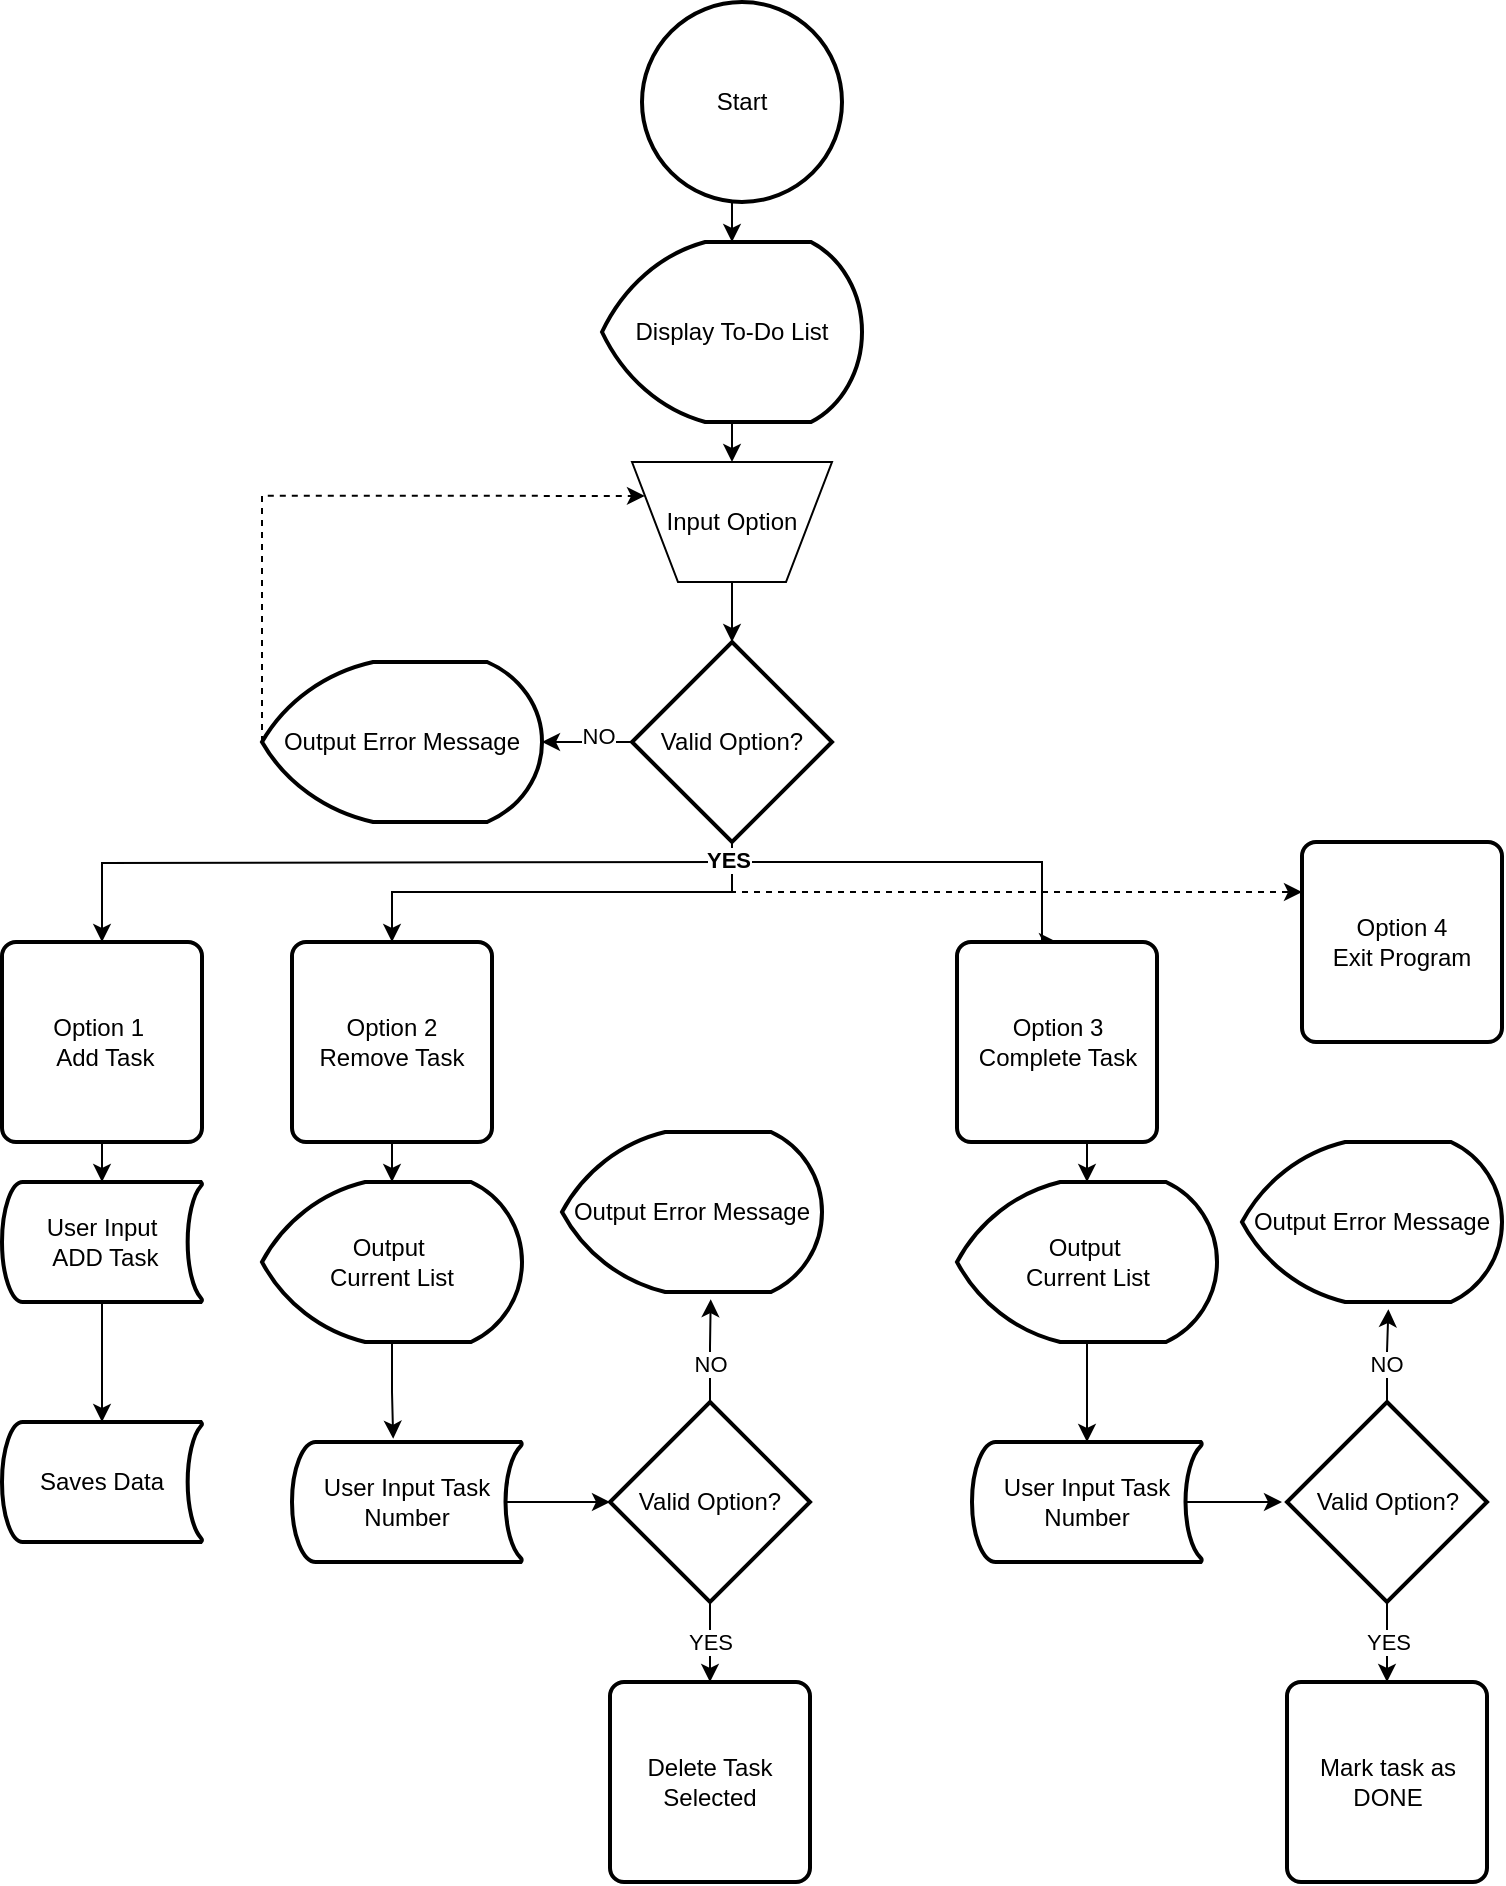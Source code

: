 <mxfile version="26.1.3">
  <diagram id="C5RBs43oDa-KdzZeNtuy" name="Page-1">
    <mxGraphModel dx="1042" dy="565" grid="1" gridSize="10" guides="1" tooltips="1" connect="1" arrows="1" fold="1" page="1" pageScale="1" pageWidth="827" pageHeight="1169" math="0" shadow="0">
      <root>
        <mxCell id="WIyWlLk6GJQsqaUBKTNV-0" />
        <mxCell id="WIyWlLk6GJQsqaUBKTNV-1" parent="WIyWlLk6GJQsqaUBKTNV-0" />
        <mxCell id="aC3GCBYfyP3_hQfrpUoj-1" value="Start" style="strokeWidth=2;html=1;shape=mxgraph.flowchart.start_2;whiteSpace=wrap;" vertex="1" parent="WIyWlLk6GJQsqaUBKTNV-1">
          <mxGeometry x="380" y="20" width="100" height="100" as="geometry" />
        </mxCell>
        <mxCell id="aC3GCBYfyP3_hQfrpUoj-23" style="edgeStyle=orthogonalEdgeStyle;rounded=0;orthogonalLoop=1;jettySize=auto;html=1;exitX=0.5;exitY=1;exitDx=0;exitDy=0;exitPerimeter=0;entryX=0.5;entryY=0;entryDx=0;entryDy=0;" edge="1" parent="WIyWlLk6GJQsqaUBKTNV-1" source="aC3GCBYfyP3_hQfrpUoj-2" target="aC3GCBYfyP3_hQfrpUoj-5">
          <mxGeometry relative="1" as="geometry" />
        </mxCell>
        <mxCell id="aC3GCBYfyP3_hQfrpUoj-2" value="Display To-Do List" style="strokeWidth=2;html=1;shape=mxgraph.flowchart.display;whiteSpace=wrap;" vertex="1" parent="WIyWlLk6GJQsqaUBKTNV-1">
          <mxGeometry x="360" y="140" width="130" height="90" as="geometry" />
        </mxCell>
        <mxCell id="aC3GCBYfyP3_hQfrpUoj-9" style="edgeStyle=orthogonalEdgeStyle;rounded=0;orthogonalLoop=1;jettySize=auto;html=1;exitX=0.5;exitY=1;exitDx=0;exitDy=0;exitPerimeter=0;entryX=0.5;entryY=0;entryDx=0;entryDy=0;" edge="1" parent="WIyWlLk6GJQsqaUBKTNV-1" source="aC3GCBYfyP3_hQfrpUoj-4" target="aC3GCBYfyP3_hQfrpUoj-7">
          <mxGeometry relative="1" as="geometry" />
        </mxCell>
        <mxCell id="aC3GCBYfyP3_hQfrpUoj-21" style="edgeStyle=orthogonalEdgeStyle;rounded=0;orthogonalLoop=1;jettySize=auto;html=1;exitX=0.5;exitY=1;exitDx=0;exitDy=0;exitPerimeter=0;entryX=0.5;entryY=0;entryDx=0;entryDy=0;" edge="1" parent="WIyWlLk6GJQsqaUBKTNV-1" source="aC3GCBYfyP3_hQfrpUoj-4" target="aC3GCBYfyP3_hQfrpUoj-8">
          <mxGeometry relative="1" as="geometry">
            <Array as="points">
              <mxPoint x="425" y="450" />
              <mxPoint x="580" y="450" />
            </Array>
          </mxGeometry>
        </mxCell>
        <mxCell id="aC3GCBYfyP3_hQfrpUoj-85" style="edgeStyle=orthogonalEdgeStyle;rounded=0;orthogonalLoop=1;jettySize=auto;html=1;exitX=0.5;exitY=1;exitDx=0;exitDy=0;exitPerimeter=0;entryX=0;entryY=0.25;entryDx=0;entryDy=0;dashed=1;" edge="1" parent="WIyWlLk6GJQsqaUBKTNV-1" source="aC3GCBYfyP3_hQfrpUoj-4" target="aC3GCBYfyP3_hQfrpUoj-84">
          <mxGeometry relative="1" as="geometry" />
        </mxCell>
        <mxCell id="aC3GCBYfyP3_hQfrpUoj-4" value="Valid Option?" style="strokeWidth=2;html=1;shape=mxgraph.flowchart.decision;whiteSpace=wrap;" vertex="1" parent="WIyWlLk6GJQsqaUBKTNV-1">
          <mxGeometry x="375" y="340" width="100" height="100" as="geometry" />
        </mxCell>
        <mxCell id="aC3GCBYfyP3_hQfrpUoj-5" value="Input Option" style="verticalLabelPosition=middle;verticalAlign=middle;html=1;shape=trapezoid;perimeter=trapezoidPerimeter;whiteSpace=wrap;size=0.23;arcSize=10;flipV=1;labelPosition=center;align=center;" vertex="1" parent="WIyWlLk6GJQsqaUBKTNV-1">
          <mxGeometry x="375" y="250" width="100" height="60" as="geometry" />
        </mxCell>
        <mxCell id="aC3GCBYfyP3_hQfrpUoj-7" value="&lt;div&gt;Option 2&lt;/div&gt;Remove Task" style="rounded=1;whiteSpace=wrap;html=1;absoluteArcSize=1;arcSize=14;strokeWidth=2;" vertex="1" parent="WIyWlLk6GJQsqaUBKTNV-1">
          <mxGeometry x="205" y="490" width="100" height="100" as="geometry" />
        </mxCell>
        <mxCell id="aC3GCBYfyP3_hQfrpUoj-8" value="&lt;div&gt;Option 3&lt;/div&gt;Complete Task" style="rounded=1;whiteSpace=wrap;html=1;absoluteArcSize=1;arcSize=14;strokeWidth=2;" vertex="1" parent="WIyWlLk6GJQsqaUBKTNV-1">
          <mxGeometry x="537.5" y="490" width="100" height="100" as="geometry" />
        </mxCell>
        <mxCell id="aC3GCBYfyP3_hQfrpUoj-13" style="edgeStyle=orthogonalEdgeStyle;rounded=0;orthogonalLoop=1;jettySize=auto;html=1;exitX=0.5;exitY=1;exitDx=0;exitDy=0;entryX=0.5;entryY=0;entryDx=0;entryDy=0;entryPerimeter=0;" edge="1" parent="WIyWlLk6GJQsqaUBKTNV-1" source="aC3GCBYfyP3_hQfrpUoj-5" target="aC3GCBYfyP3_hQfrpUoj-4">
          <mxGeometry relative="1" as="geometry" />
        </mxCell>
        <mxCell id="aC3GCBYfyP3_hQfrpUoj-17" style="edgeStyle=orthogonalEdgeStyle;rounded=0;orthogonalLoop=1;jettySize=auto;html=1;exitX=0;exitY=0.5;exitDx=0;exitDy=0;exitPerimeter=0;entryX=0;entryY=0.25;entryDx=0;entryDy=0;dashed=1;" edge="1" parent="WIyWlLk6GJQsqaUBKTNV-1" source="aC3GCBYfyP3_hQfrpUoj-14" target="aC3GCBYfyP3_hQfrpUoj-5">
          <mxGeometry relative="1" as="geometry">
            <mxPoint x="260" y="210" as="targetPoint" />
            <Array as="points">
              <mxPoint x="190" y="390" />
              <mxPoint x="190" y="277" />
            </Array>
          </mxGeometry>
        </mxCell>
        <mxCell id="aC3GCBYfyP3_hQfrpUoj-14" value="Output Error Message" style="strokeWidth=2;html=1;shape=mxgraph.flowchart.display;whiteSpace=wrap;" vertex="1" parent="WIyWlLk6GJQsqaUBKTNV-1">
          <mxGeometry x="190" y="350" width="140" height="80" as="geometry" />
        </mxCell>
        <mxCell id="aC3GCBYfyP3_hQfrpUoj-15" style="edgeStyle=orthogonalEdgeStyle;rounded=0;orthogonalLoop=1;jettySize=auto;html=1;exitX=0;exitY=0.5;exitDx=0;exitDy=0;exitPerimeter=0;entryX=1;entryY=0.5;entryDx=0;entryDy=0;entryPerimeter=0;" edge="1" parent="WIyWlLk6GJQsqaUBKTNV-1" source="aC3GCBYfyP3_hQfrpUoj-4" target="aC3GCBYfyP3_hQfrpUoj-14">
          <mxGeometry relative="1" as="geometry" />
        </mxCell>
        <mxCell id="aC3GCBYfyP3_hQfrpUoj-18" value="NO" style="edgeLabel;html=1;align=center;verticalAlign=middle;resizable=0;points=[];" vertex="1" connectable="0" parent="aC3GCBYfyP3_hQfrpUoj-15">
          <mxGeometry x="-0.236" y="-3" relative="1" as="geometry">
            <mxPoint as="offset" />
          </mxGeometry>
        </mxCell>
        <mxCell id="aC3GCBYfyP3_hQfrpUoj-19" value="Option 1&amp;nbsp;&lt;div&gt;&amp;nbsp;Add Task&lt;/div&gt;" style="rounded=1;whiteSpace=wrap;html=1;absoluteArcSize=1;arcSize=14;strokeWidth=2;" vertex="1" parent="WIyWlLk6GJQsqaUBKTNV-1">
          <mxGeometry x="60" y="490" width="100" height="100" as="geometry" />
        </mxCell>
        <mxCell id="aC3GCBYfyP3_hQfrpUoj-20" style="edgeStyle=orthogonalEdgeStyle;rounded=0;orthogonalLoop=1;jettySize=auto;html=1;exitX=0.5;exitY=1;exitDx=0;exitDy=0;exitPerimeter=0;entryX=0.5;entryY=0;entryDx=0;entryDy=0;" edge="1" parent="WIyWlLk6GJQsqaUBKTNV-1" target="aC3GCBYfyP3_hQfrpUoj-19">
          <mxGeometry relative="1" as="geometry">
            <mxPoint x="425" y="450" as="sourcePoint" />
            <mxPoint x="286.8" y="495.2" as="targetPoint" />
          </mxGeometry>
        </mxCell>
        <mxCell id="aC3GCBYfyP3_hQfrpUoj-28" value="YES" style="edgeLabel;html=1;align=center;verticalAlign=middle;resizable=0;points=[];fontStyle=1" vertex="1" connectable="0" parent="aC3GCBYfyP3_hQfrpUoj-20">
          <mxGeometry x="-0.987" y="-1" relative="1" as="geometry">
            <mxPoint as="offset" />
          </mxGeometry>
        </mxCell>
        <mxCell id="aC3GCBYfyP3_hQfrpUoj-22" style="edgeStyle=orthogonalEdgeStyle;rounded=0;orthogonalLoop=1;jettySize=auto;html=1;exitX=0.5;exitY=1;exitDx=0;exitDy=0;exitPerimeter=0;entryX=0.5;entryY=0;entryDx=0;entryDy=0;entryPerimeter=0;" edge="1" parent="WIyWlLk6GJQsqaUBKTNV-1" source="aC3GCBYfyP3_hQfrpUoj-1" target="aC3GCBYfyP3_hQfrpUoj-2">
          <mxGeometry relative="1" as="geometry" />
        </mxCell>
        <mxCell id="aC3GCBYfyP3_hQfrpUoj-55" value="" style="edgeStyle=orthogonalEdgeStyle;rounded=0;orthogonalLoop=1;jettySize=auto;html=1;" edge="1" parent="WIyWlLk6GJQsqaUBKTNV-1" source="aC3GCBYfyP3_hQfrpUoj-24" target="aC3GCBYfyP3_hQfrpUoj-30">
          <mxGeometry relative="1" as="geometry" />
        </mxCell>
        <mxCell id="aC3GCBYfyP3_hQfrpUoj-24" value="User Input&lt;div&gt;&amp;nbsp;ADD Task&lt;/div&gt;" style="strokeWidth=2;html=1;shape=mxgraph.flowchart.stored_data;whiteSpace=wrap;" vertex="1" parent="WIyWlLk6GJQsqaUBKTNV-1">
          <mxGeometry x="60" y="610" width="100" height="60" as="geometry" />
        </mxCell>
        <mxCell id="aC3GCBYfyP3_hQfrpUoj-27" value="Output&amp;nbsp;&lt;div&gt;Current&lt;span style=&quot;background-color: transparent; color: light-dark(rgb(0, 0, 0), rgb(255, 255, 255));&quot;&gt;&amp;nbsp;List&lt;/span&gt;&lt;/div&gt;" style="strokeWidth=2;html=1;shape=mxgraph.flowchart.display;whiteSpace=wrap;" vertex="1" parent="WIyWlLk6GJQsqaUBKTNV-1">
          <mxGeometry x="190" y="610" width="130" height="80" as="geometry" />
        </mxCell>
        <mxCell id="aC3GCBYfyP3_hQfrpUoj-30" value="Saves Data" style="strokeWidth=2;html=1;shape=mxgraph.flowchart.stored_data;whiteSpace=wrap;" vertex="1" parent="WIyWlLk6GJQsqaUBKTNV-1">
          <mxGeometry x="60" y="730" width="100" height="60" as="geometry" />
        </mxCell>
        <mxCell id="aC3GCBYfyP3_hQfrpUoj-33" value="Delete Task Selected" style="rounded=1;whiteSpace=wrap;html=1;absoluteArcSize=1;arcSize=14;strokeWidth=2;" vertex="1" parent="WIyWlLk6GJQsqaUBKTNV-1">
          <mxGeometry x="364" y="860" width="100" height="100" as="geometry" />
        </mxCell>
        <mxCell id="aC3GCBYfyP3_hQfrpUoj-34" value="Mark task as DONE" style="rounded=1;whiteSpace=wrap;html=1;absoluteArcSize=1;arcSize=14;strokeWidth=2;" vertex="1" parent="WIyWlLk6GJQsqaUBKTNV-1">
          <mxGeometry x="702.5" y="860" width="100" height="100" as="geometry" />
        </mxCell>
        <mxCell id="aC3GCBYfyP3_hQfrpUoj-50" value="Output&amp;nbsp;&lt;div&gt;Current&lt;span style=&quot;background-color: transparent; color: light-dark(rgb(0, 0, 0), rgb(255, 255, 255));&quot;&gt;&amp;nbsp;List&lt;/span&gt;&lt;/div&gt;" style="strokeWidth=2;html=1;shape=mxgraph.flowchart.display;whiteSpace=wrap;" vertex="1" parent="WIyWlLk6GJQsqaUBKTNV-1">
          <mxGeometry x="537.5" y="610" width="130" height="80" as="geometry" />
        </mxCell>
        <mxCell id="aC3GCBYfyP3_hQfrpUoj-52" style="edgeStyle=orthogonalEdgeStyle;rounded=0;orthogonalLoop=1;jettySize=auto;html=1;exitX=0.5;exitY=1;exitDx=0;exitDy=0;entryX=0.5;entryY=0;entryDx=0;entryDy=0;entryPerimeter=0;" edge="1" parent="WIyWlLk6GJQsqaUBKTNV-1" source="aC3GCBYfyP3_hQfrpUoj-7" target="aC3GCBYfyP3_hQfrpUoj-27">
          <mxGeometry relative="1" as="geometry" />
        </mxCell>
        <mxCell id="aC3GCBYfyP3_hQfrpUoj-53" style="edgeStyle=orthogonalEdgeStyle;rounded=0;orthogonalLoop=1;jettySize=auto;html=1;exitX=0.5;exitY=1;exitDx=0;exitDy=0;entryX=0.5;entryY=0;entryDx=0;entryDy=0;entryPerimeter=0;" edge="1" parent="WIyWlLk6GJQsqaUBKTNV-1" source="aC3GCBYfyP3_hQfrpUoj-8" target="aC3GCBYfyP3_hQfrpUoj-50">
          <mxGeometry relative="1" as="geometry" />
        </mxCell>
        <mxCell id="aC3GCBYfyP3_hQfrpUoj-54" style="edgeStyle=orthogonalEdgeStyle;rounded=0;orthogonalLoop=1;jettySize=auto;html=1;exitX=0.5;exitY=1;exitDx=0;exitDy=0;entryX=0.5;entryY=0;entryDx=0;entryDy=0;entryPerimeter=0;" edge="1" parent="WIyWlLk6GJQsqaUBKTNV-1" source="aC3GCBYfyP3_hQfrpUoj-19" target="aC3GCBYfyP3_hQfrpUoj-24">
          <mxGeometry relative="1" as="geometry" />
        </mxCell>
        <mxCell id="aC3GCBYfyP3_hQfrpUoj-64" value="User Input Task Number" style="strokeWidth=2;html=1;shape=mxgraph.flowchart.stored_data;whiteSpace=wrap;" vertex="1" parent="WIyWlLk6GJQsqaUBKTNV-1">
          <mxGeometry x="205" y="740" width="115" height="60" as="geometry" />
        </mxCell>
        <mxCell id="aC3GCBYfyP3_hQfrpUoj-83" style="edgeStyle=orthogonalEdgeStyle;rounded=0;orthogonalLoop=1;jettySize=auto;html=1;exitX=0.93;exitY=0.5;exitDx=0;exitDy=0;exitPerimeter=0;" edge="1" parent="WIyWlLk6GJQsqaUBKTNV-1" source="aC3GCBYfyP3_hQfrpUoj-65">
          <mxGeometry relative="1" as="geometry">
            <mxPoint x="700" y="770" as="targetPoint" />
          </mxGeometry>
        </mxCell>
        <mxCell id="aC3GCBYfyP3_hQfrpUoj-65" value="User Input Task Number" style="strokeWidth=2;html=1;shape=mxgraph.flowchart.stored_data;whiteSpace=wrap;" vertex="1" parent="WIyWlLk6GJQsqaUBKTNV-1">
          <mxGeometry x="545" y="740" width="115" height="60" as="geometry" />
        </mxCell>
        <mxCell id="aC3GCBYfyP3_hQfrpUoj-66" style="edgeStyle=orthogonalEdgeStyle;rounded=0;orthogonalLoop=1;jettySize=auto;html=1;exitX=0.5;exitY=1;exitDx=0;exitDy=0;exitPerimeter=0;entryX=0.5;entryY=0;entryDx=0;entryDy=0;entryPerimeter=0;" edge="1" parent="WIyWlLk6GJQsqaUBKTNV-1" source="aC3GCBYfyP3_hQfrpUoj-50" target="aC3GCBYfyP3_hQfrpUoj-65">
          <mxGeometry relative="1" as="geometry" />
        </mxCell>
        <mxCell id="aC3GCBYfyP3_hQfrpUoj-74" style="edgeStyle=orthogonalEdgeStyle;rounded=0;orthogonalLoop=1;jettySize=auto;html=1;exitX=0.5;exitY=1;exitDx=0;exitDy=0;exitPerimeter=0;entryX=0.5;entryY=0;entryDx=0;entryDy=0;" edge="1" parent="WIyWlLk6GJQsqaUBKTNV-1" source="aC3GCBYfyP3_hQfrpUoj-67" target="aC3GCBYfyP3_hQfrpUoj-33">
          <mxGeometry relative="1" as="geometry" />
        </mxCell>
        <mxCell id="aC3GCBYfyP3_hQfrpUoj-81" value="YES" style="edgeLabel;html=1;align=center;verticalAlign=middle;resizable=0;points=[];" vertex="1" connectable="0" parent="aC3GCBYfyP3_hQfrpUoj-74">
          <mxGeometry x="-0.6" relative="1" as="geometry">
            <mxPoint y="12" as="offset" />
          </mxGeometry>
        </mxCell>
        <mxCell id="aC3GCBYfyP3_hQfrpUoj-67" value="Valid Option?" style="strokeWidth=2;html=1;shape=mxgraph.flowchart.decision;whiteSpace=wrap;" vertex="1" parent="WIyWlLk6GJQsqaUBKTNV-1">
          <mxGeometry x="364" y="720" width="100" height="100" as="geometry" />
        </mxCell>
        <mxCell id="aC3GCBYfyP3_hQfrpUoj-78" value="YES" style="edgeStyle=orthogonalEdgeStyle;rounded=0;orthogonalLoop=1;jettySize=auto;html=1;exitX=0.5;exitY=1;exitDx=0;exitDy=0;exitPerimeter=0;entryX=0.5;entryY=0;entryDx=0;entryDy=0;" edge="1" parent="WIyWlLk6GJQsqaUBKTNV-1" source="aC3GCBYfyP3_hQfrpUoj-68" target="aC3GCBYfyP3_hQfrpUoj-34">
          <mxGeometry relative="1" as="geometry" />
        </mxCell>
        <mxCell id="aC3GCBYfyP3_hQfrpUoj-68" value="Valid Option?" style="strokeWidth=2;html=1;shape=mxgraph.flowchart.decision;whiteSpace=wrap;" vertex="1" parent="WIyWlLk6GJQsqaUBKTNV-1">
          <mxGeometry x="702.5" y="720" width="100" height="100" as="geometry" />
        </mxCell>
        <mxCell id="aC3GCBYfyP3_hQfrpUoj-69" style="edgeStyle=orthogonalEdgeStyle;rounded=0;orthogonalLoop=1;jettySize=auto;html=1;exitX=0.5;exitY=1;exitDx=0;exitDy=0;exitPerimeter=0;entryX=0.44;entryY=-0.027;entryDx=0;entryDy=0;entryPerimeter=0;" edge="1" parent="WIyWlLk6GJQsqaUBKTNV-1" source="aC3GCBYfyP3_hQfrpUoj-27" target="aC3GCBYfyP3_hQfrpUoj-64">
          <mxGeometry relative="1" as="geometry" />
        </mxCell>
        <mxCell id="aC3GCBYfyP3_hQfrpUoj-71" value="Output Error Message" style="strokeWidth=2;html=1;shape=mxgraph.flowchart.display;whiteSpace=wrap;" vertex="1" parent="WIyWlLk6GJQsqaUBKTNV-1">
          <mxGeometry x="340" y="585" width="130" height="80" as="geometry" />
        </mxCell>
        <mxCell id="aC3GCBYfyP3_hQfrpUoj-72" style="edgeStyle=orthogonalEdgeStyle;rounded=0;orthogonalLoop=1;jettySize=auto;html=1;exitX=0.93;exitY=0.5;exitDx=0;exitDy=0;exitPerimeter=0;entryX=0;entryY=0.5;entryDx=0;entryDy=0;entryPerimeter=0;" edge="1" parent="WIyWlLk6GJQsqaUBKTNV-1" source="aC3GCBYfyP3_hQfrpUoj-64" target="aC3GCBYfyP3_hQfrpUoj-67">
          <mxGeometry relative="1" as="geometry" />
        </mxCell>
        <mxCell id="aC3GCBYfyP3_hQfrpUoj-73" style="edgeStyle=orthogonalEdgeStyle;rounded=0;orthogonalLoop=1;jettySize=auto;html=1;exitX=0.5;exitY=0;exitDx=0;exitDy=0;exitPerimeter=0;entryX=0.572;entryY=1.045;entryDx=0;entryDy=0;entryPerimeter=0;" edge="1" parent="WIyWlLk6GJQsqaUBKTNV-1" source="aC3GCBYfyP3_hQfrpUoj-67" target="aC3GCBYfyP3_hQfrpUoj-71">
          <mxGeometry relative="1" as="geometry" />
        </mxCell>
        <mxCell id="aC3GCBYfyP3_hQfrpUoj-80" value="NO" style="edgeLabel;html=1;align=center;verticalAlign=middle;resizable=0;points=[];" vertex="1" connectable="0" parent="aC3GCBYfyP3_hQfrpUoj-73">
          <mxGeometry x="-0.393" y="1" relative="1" as="geometry">
            <mxPoint x="1" y="-4" as="offset" />
          </mxGeometry>
        </mxCell>
        <mxCell id="aC3GCBYfyP3_hQfrpUoj-75" value="Output Error Message" style="strokeWidth=2;html=1;shape=mxgraph.flowchart.display;whiteSpace=wrap;" vertex="1" parent="WIyWlLk6GJQsqaUBKTNV-1">
          <mxGeometry x="680" y="590" width="130" height="80" as="geometry" />
        </mxCell>
        <mxCell id="aC3GCBYfyP3_hQfrpUoj-77" style="edgeStyle=orthogonalEdgeStyle;rounded=0;orthogonalLoop=1;jettySize=auto;html=1;exitX=0.5;exitY=0;exitDx=0;exitDy=0;exitPerimeter=0;entryX=0.563;entryY=1.045;entryDx=0;entryDy=0;entryPerimeter=0;" edge="1" parent="WIyWlLk6GJQsqaUBKTNV-1" source="aC3GCBYfyP3_hQfrpUoj-68" target="aC3GCBYfyP3_hQfrpUoj-75">
          <mxGeometry relative="1" as="geometry" />
        </mxCell>
        <mxCell id="aC3GCBYfyP3_hQfrpUoj-82" value="NO" style="edgeLabel;html=1;align=center;verticalAlign=middle;resizable=0;points=[];" vertex="1" connectable="0" parent="aC3GCBYfyP3_hQfrpUoj-77">
          <mxGeometry x="-0.168" y="1" relative="1" as="geometry">
            <mxPoint as="offset" />
          </mxGeometry>
        </mxCell>
        <mxCell id="aC3GCBYfyP3_hQfrpUoj-84" value="&lt;div&gt;&lt;span style=&quot;background-color: transparent; color: light-dark(rgb(0, 0, 0), rgb(255, 255, 255));&quot;&gt;Option 4&lt;/span&gt;&lt;/div&gt;&lt;div&gt;&lt;span style=&quot;background-color: transparent; color: light-dark(rgb(0, 0, 0), rgb(255, 255, 255));&quot;&gt;Exit Program&lt;/span&gt;&lt;/div&gt;" style="rounded=1;whiteSpace=wrap;html=1;absoluteArcSize=1;arcSize=14;strokeWidth=2;" vertex="1" parent="WIyWlLk6GJQsqaUBKTNV-1">
          <mxGeometry x="710" y="440" width="100" height="100" as="geometry" />
        </mxCell>
      </root>
    </mxGraphModel>
  </diagram>
</mxfile>
